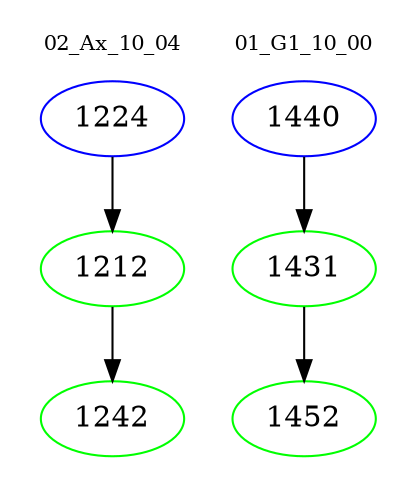 digraph{
subgraph cluster_0 {
color = white
label = "02_Ax_10_04";
fontsize=10;
T0_1224 [label="1224", color="blue"]
T0_1224 -> T0_1212 [color="black"]
T0_1212 [label="1212", color="green"]
T0_1212 -> T0_1242 [color="black"]
T0_1242 [label="1242", color="green"]
}
subgraph cluster_1 {
color = white
label = "01_G1_10_00";
fontsize=10;
T1_1440 [label="1440", color="blue"]
T1_1440 -> T1_1431 [color="black"]
T1_1431 [label="1431", color="green"]
T1_1431 -> T1_1452 [color="black"]
T1_1452 [label="1452", color="green"]
}
}
